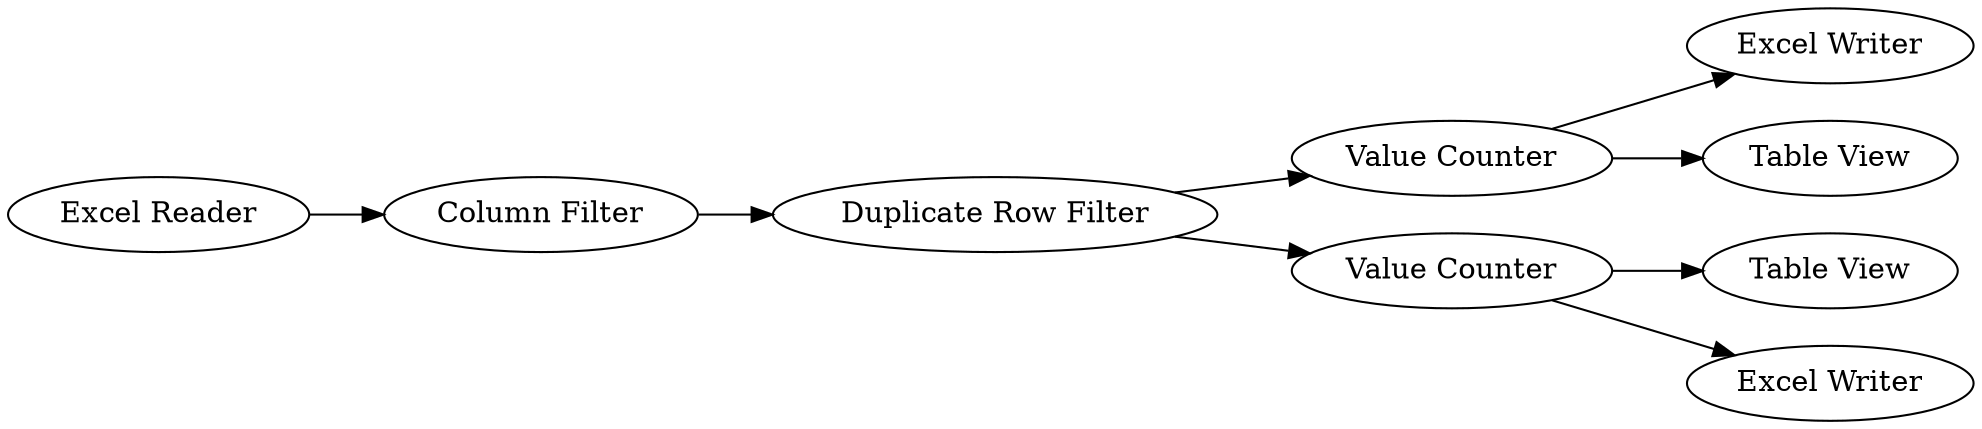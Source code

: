 digraph {
	4 -> 8
	3 -> 4
	3 -> 5
	5 -> 7
	1 -> 2
	2 -> 3
	5 -> 9
	4 -> 6
	5 [label="Value Counter"]
	1 [label="Excel Reader"]
	7 [label="Table View"]
	9 [label="Excel Writer"]
	4 [label="Value Counter"]
	6 [label="Table View"]
	8 [label="Excel Writer"]
	3 [label="Duplicate Row Filter"]
	2 [label="Column Filter"]
	rankdir=LR
}
